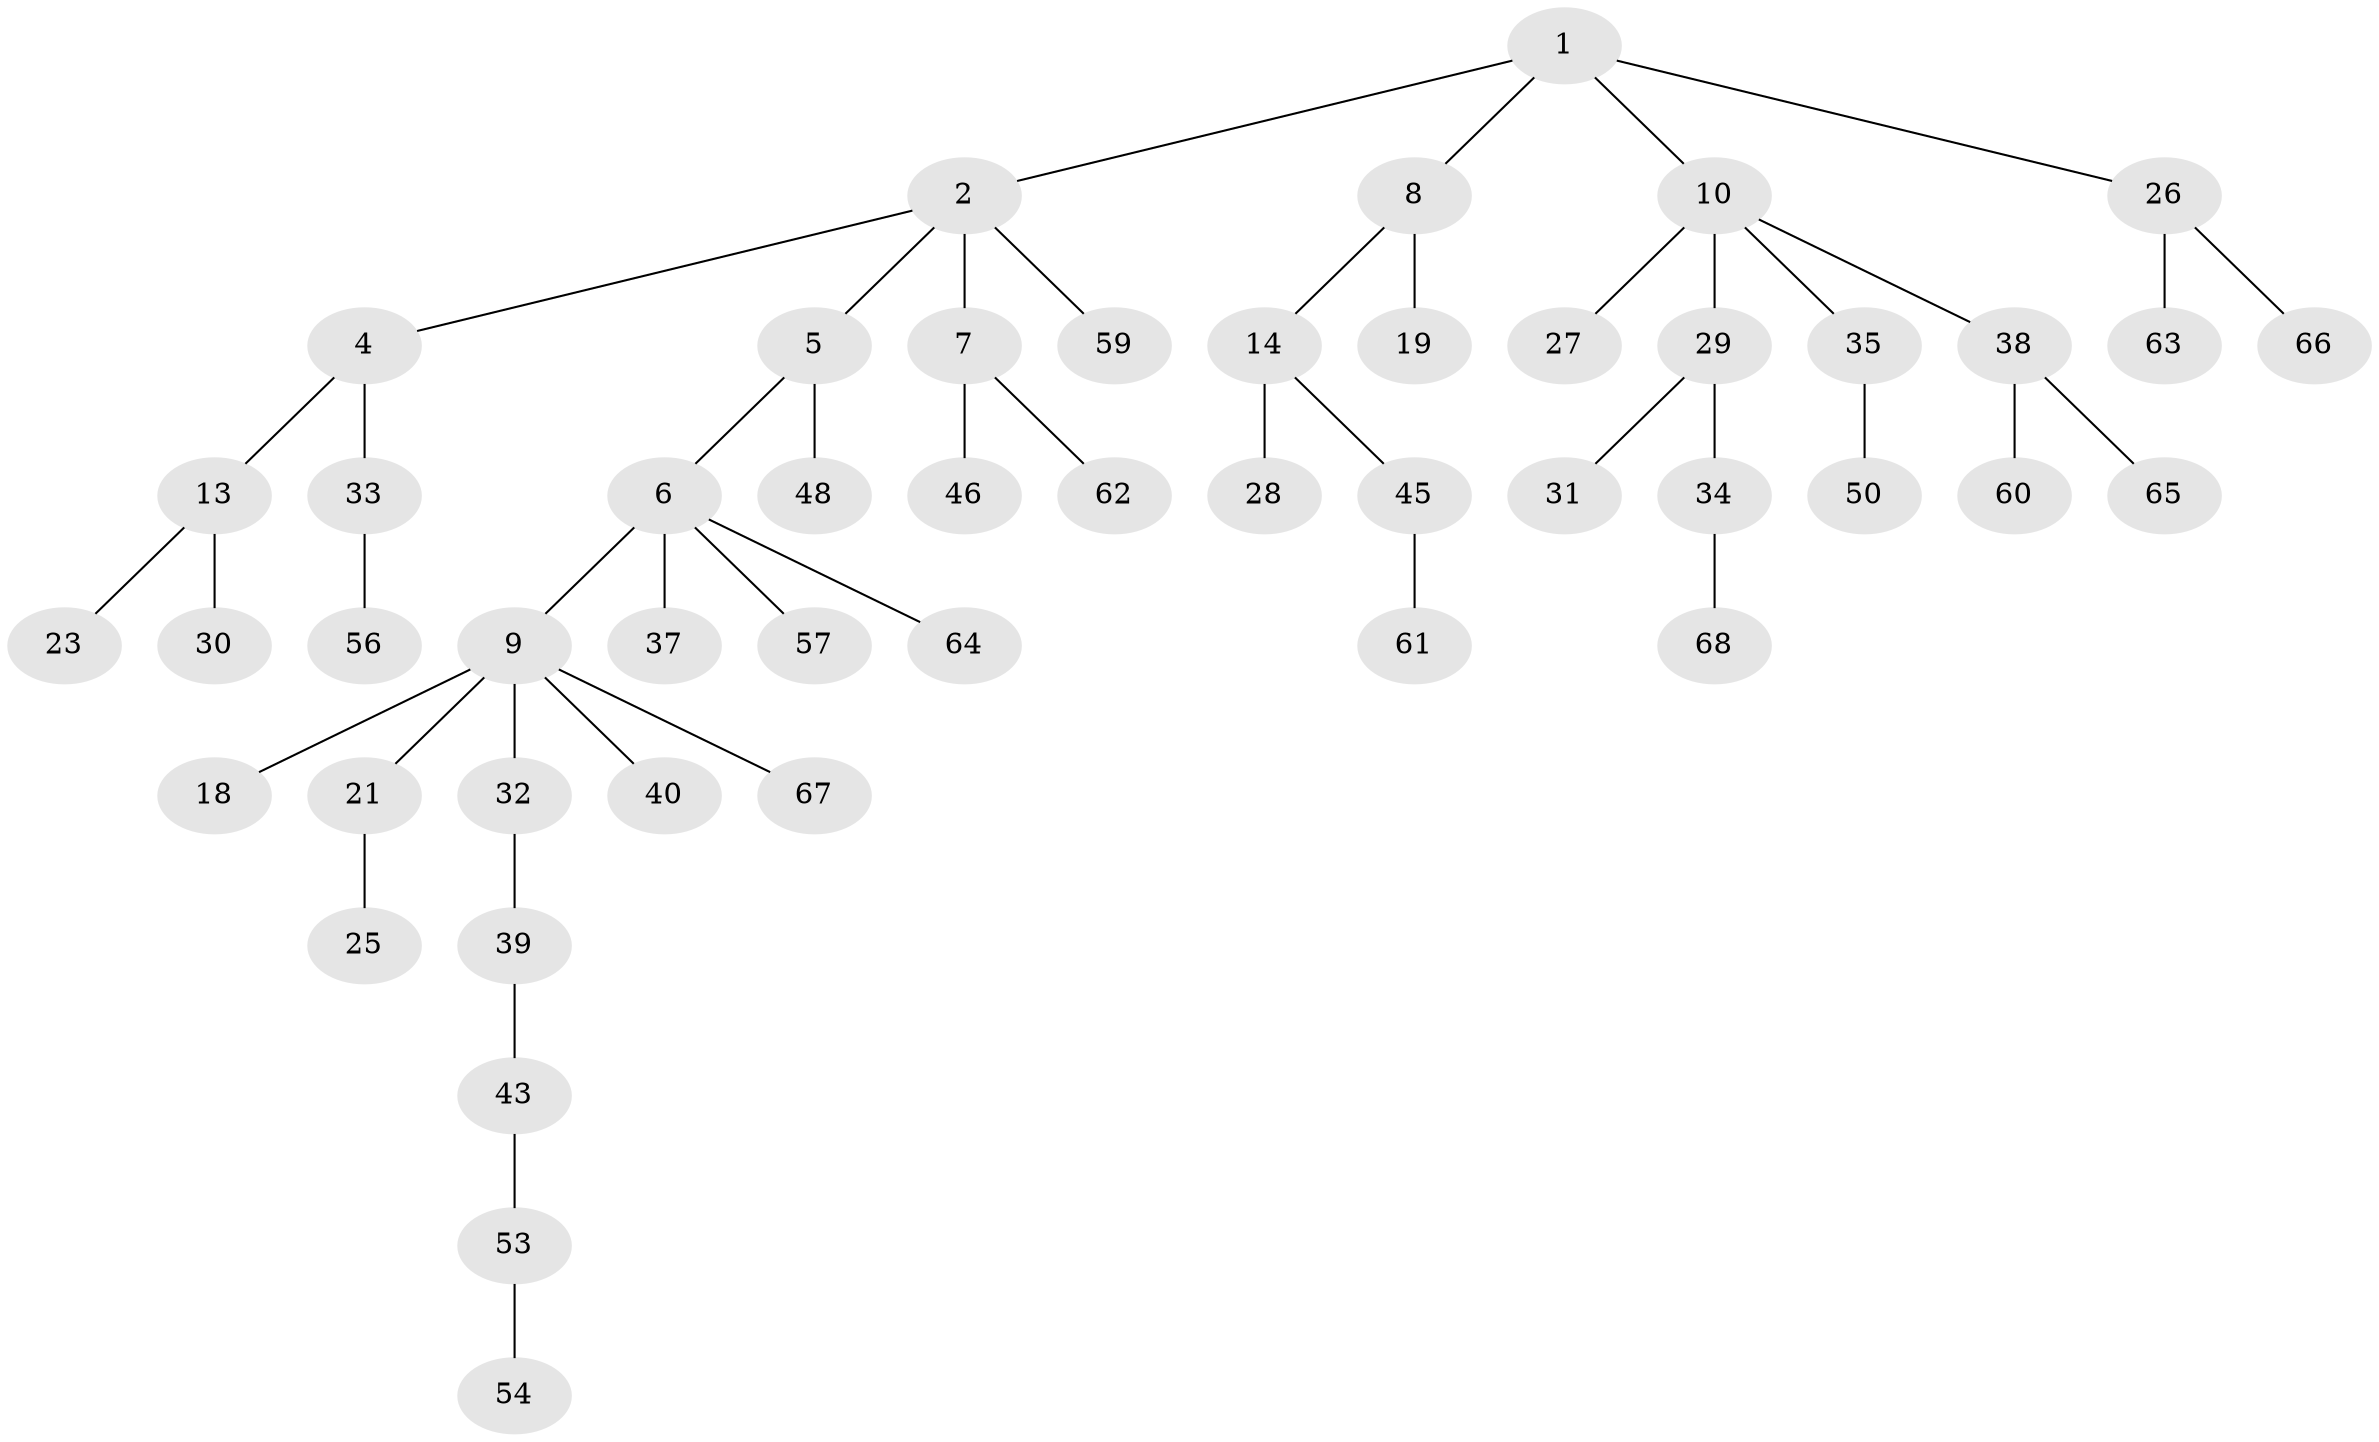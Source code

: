 // Generated by graph-tools (version 1.1) at 2025/24/03/03/25 07:24:07]
// undirected, 49 vertices, 48 edges
graph export_dot {
graph [start="1"]
  node [color=gray90,style=filled];
  1 [super="+52"];
  2 [super="+3"];
  4 [super="+17"];
  5 [super="+11"];
  6 [super="+36"];
  7 [super="+22"];
  8 [super="+70"];
  9 [super="+12"];
  10 [super="+15"];
  13 [super="+20"];
  14 [super="+16"];
  18;
  19 [super="+24"];
  21;
  23;
  25;
  26 [super="+51"];
  27;
  28;
  29 [super="+69"];
  30 [super="+41"];
  31;
  32 [super="+49"];
  33 [super="+44"];
  34 [super="+58"];
  35;
  37;
  38 [super="+42"];
  39;
  40;
  43;
  45;
  46 [super="+47"];
  48;
  50;
  53 [super="+55"];
  54;
  56;
  57;
  59;
  60;
  61 [super="+71"];
  62;
  63;
  64;
  65;
  66;
  67;
  68;
  1 -- 2;
  1 -- 8;
  1 -- 10;
  1 -- 26;
  2 -- 4;
  2 -- 5;
  2 -- 7;
  2 -- 59;
  4 -- 13;
  4 -- 33;
  5 -- 6;
  5 -- 48;
  6 -- 9;
  6 -- 37;
  6 -- 64;
  6 -- 57;
  7 -- 62;
  7 -- 46;
  8 -- 14;
  8 -- 19;
  9 -- 18;
  9 -- 21;
  9 -- 67;
  9 -- 32;
  9 -- 40;
  10 -- 29;
  10 -- 35;
  10 -- 38;
  10 -- 27;
  13 -- 23;
  13 -- 30;
  14 -- 28;
  14 -- 45;
  21 -- 25;
  26 -- 66;
  26 -- 63;
  29 -- 31;
  29 -- 34;
  32 -- 39;
  33 -- 56;
  34 -- 68;
  35 -- 50;
  38 -- 65;
  38 -- 60;
  39 -- 43;
  43 -- 53;
  45 -- 61;
  53 -- 54;
}
